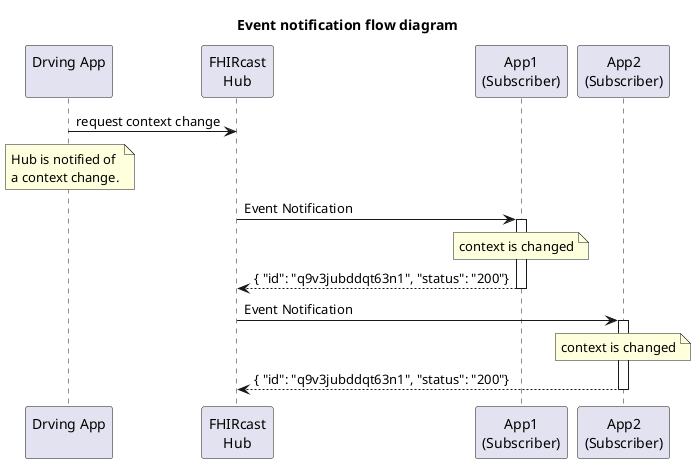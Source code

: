 @startuml
title Event notification flow diagram

participant "Drving App\n" as Controller
participant "FHIRcast\nHub" as Hub
participant "App1\n(Subscriber)" as Subscriber1
participant "App2\n(Subscriber)" as Subscriber2

Controller -> Hub: request context change

note over Controller
    Hub is notified of 
    a context change.
end note

Hub -> Subscriber1++: Event Notification
note over Subscriber1: context is changed
Hub <-- Subscriber1--: { "id": "q9v3jubddqt63n1", "status": "200"}

Hub -> Subscriber2++: Event Notification
note over Subscriber2: context is changed
Hub <-- Subscriber2--: { "id": "q9v3jubddqt63n1", "status": "200"}

@enduml